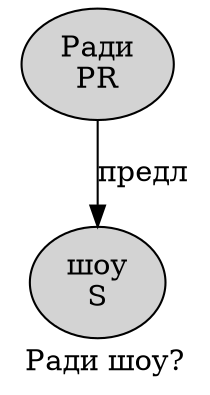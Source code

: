digraph SENTENCE_1061 {
	graph [label="Ради шоу?"]
	node [style=filled]
		0 [label="Ради
PR" color="" fillcolor=lightgray penwidth=1 shape=ellipse]
		1 [label="шоу
S" color="" fillcolor=lightgray penwidth=1 shape=ellipse]
			0 -> 1 [label="предл"]
}